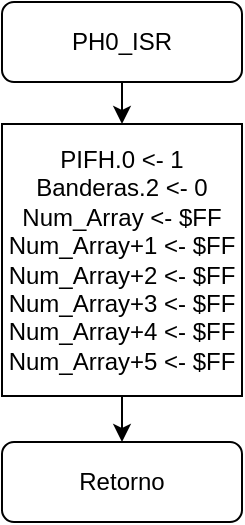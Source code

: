 <mxfile version="14.2.9" type="device"><diagram id="WxMy9phSc5B9AeO1m9oT" name="Page-1"><mxGraphModel dx="1422" dy="803" grid="1" gridSize="10" guides="1" tooltips="1" connect="1" arrows="1" fold="1" page="1" pageScale="1" pageWidth="850" pageHeight="1100" math="0" shadow="0"><root><mxCell id="0"/><mxCell id="1" parent="0"/><mxCell id="BLVffePVwWBy5TBvZBg0-4" value="" style="edgeStyle=orthogonalEdgeStyle;rounded=0;orthogonalLoop=1;jettySize=auto;html=1;" parent="1" source="BLVffePVwWBy5TBvZBg0-1" target="BLVffePVwWBy5TBvZBg0-3" edge="1"><mxGeometry relative="1" as="geometry"/></mxCell><mxCell id="BLVffePVwWBy5TBvZBg0-1" value="PH0_ISR" style="rounded=1;whiteSpace=wrap;html=1;" parent="1" vertex="1"><mxGeometry x="170" y="73" width="120" height="40" as="geometry"/></mxCell><mxCell id="BLVffePVwWBy5TBvZBg0-2" value="Retorno" style="rounded=1;whiteSpace=wrap;html=1;" parent="1" vertex="1"><mxGeometry x="170" y="293" width="120" height="40" as="geometry"/></mxCell><mxCell id="BLVffePVwWBy5TBvZBg0-5" value="" style="edgeStyle=orthogonalEdgeStyle;rounded=0;orthogonalLoop=1;jettySize=auto;html=1;" parent="1" source="BLVffePVwWBy5TBvZBg0-3" target="BLVffePVwWBy5TBvZBg0-2" edge="1"><mxGeometry relative="1" as="geometry"/></mxCell><mxCell id="BLVffePVwWBy5TBvZBg0-3" value="&lt;div&gt;PIFH.0 &amp;lt;- 1&lt;/div&gt;&lt;div&gt;Banderas.2 &amp;lt;- 0&lt;/div&gt;&lt;div&gt;Num_Array &amp;lt;- $FF&lt;/div&gt;&lt;div&gt;Num_Array+1 &amp;lt;- $FF&lt;/div&gt;&lt;div&gt;Num_Array+2 &amp;lt;- $FF&lt;/div&gt;&lt;div&gt;Num_Array+3 &amp;lt;- $FF&lt;/div&gt;&lt;div&gt;Num_Array+4 &amp;lt;- $FF&lt;/div&gt;&lt;div&gt;Num_Array+5 &amp;lt;- $FF&lt;/div&gt;" style="rounded=0;whiteSpace=wrap;html=1;" parent="1" vertex="1"><mxGeometry x="170" y="134" width="120" height="136" as="geometry"/></mxCell></root></mxGraphModel></diagram></mxfile>